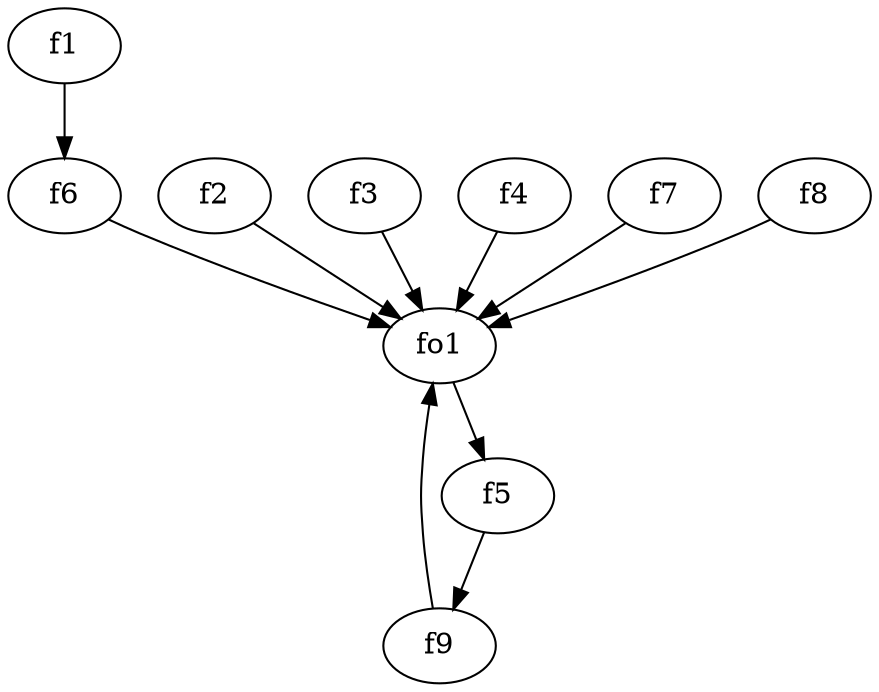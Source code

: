 strict digraph  {
f1;
f2;
f3;
f4;
f5;
f6;
f7;
f8;
f9;
fo1;
f1 -> f6  [weight=2];
f2 -> fo1  [weight=2];
f3 -> fo1  [weight=2];
f4 -> fo1  [weight=2];
f5 -> f9  [weight=2];
f6 -> fo1  [weight=2];
f7 -> fo1  [weight=2];
f8 -> fo1  [weight=2];
f9 -> fo1  [weight=2];
fo1 -> f5  [weight=2];
}
